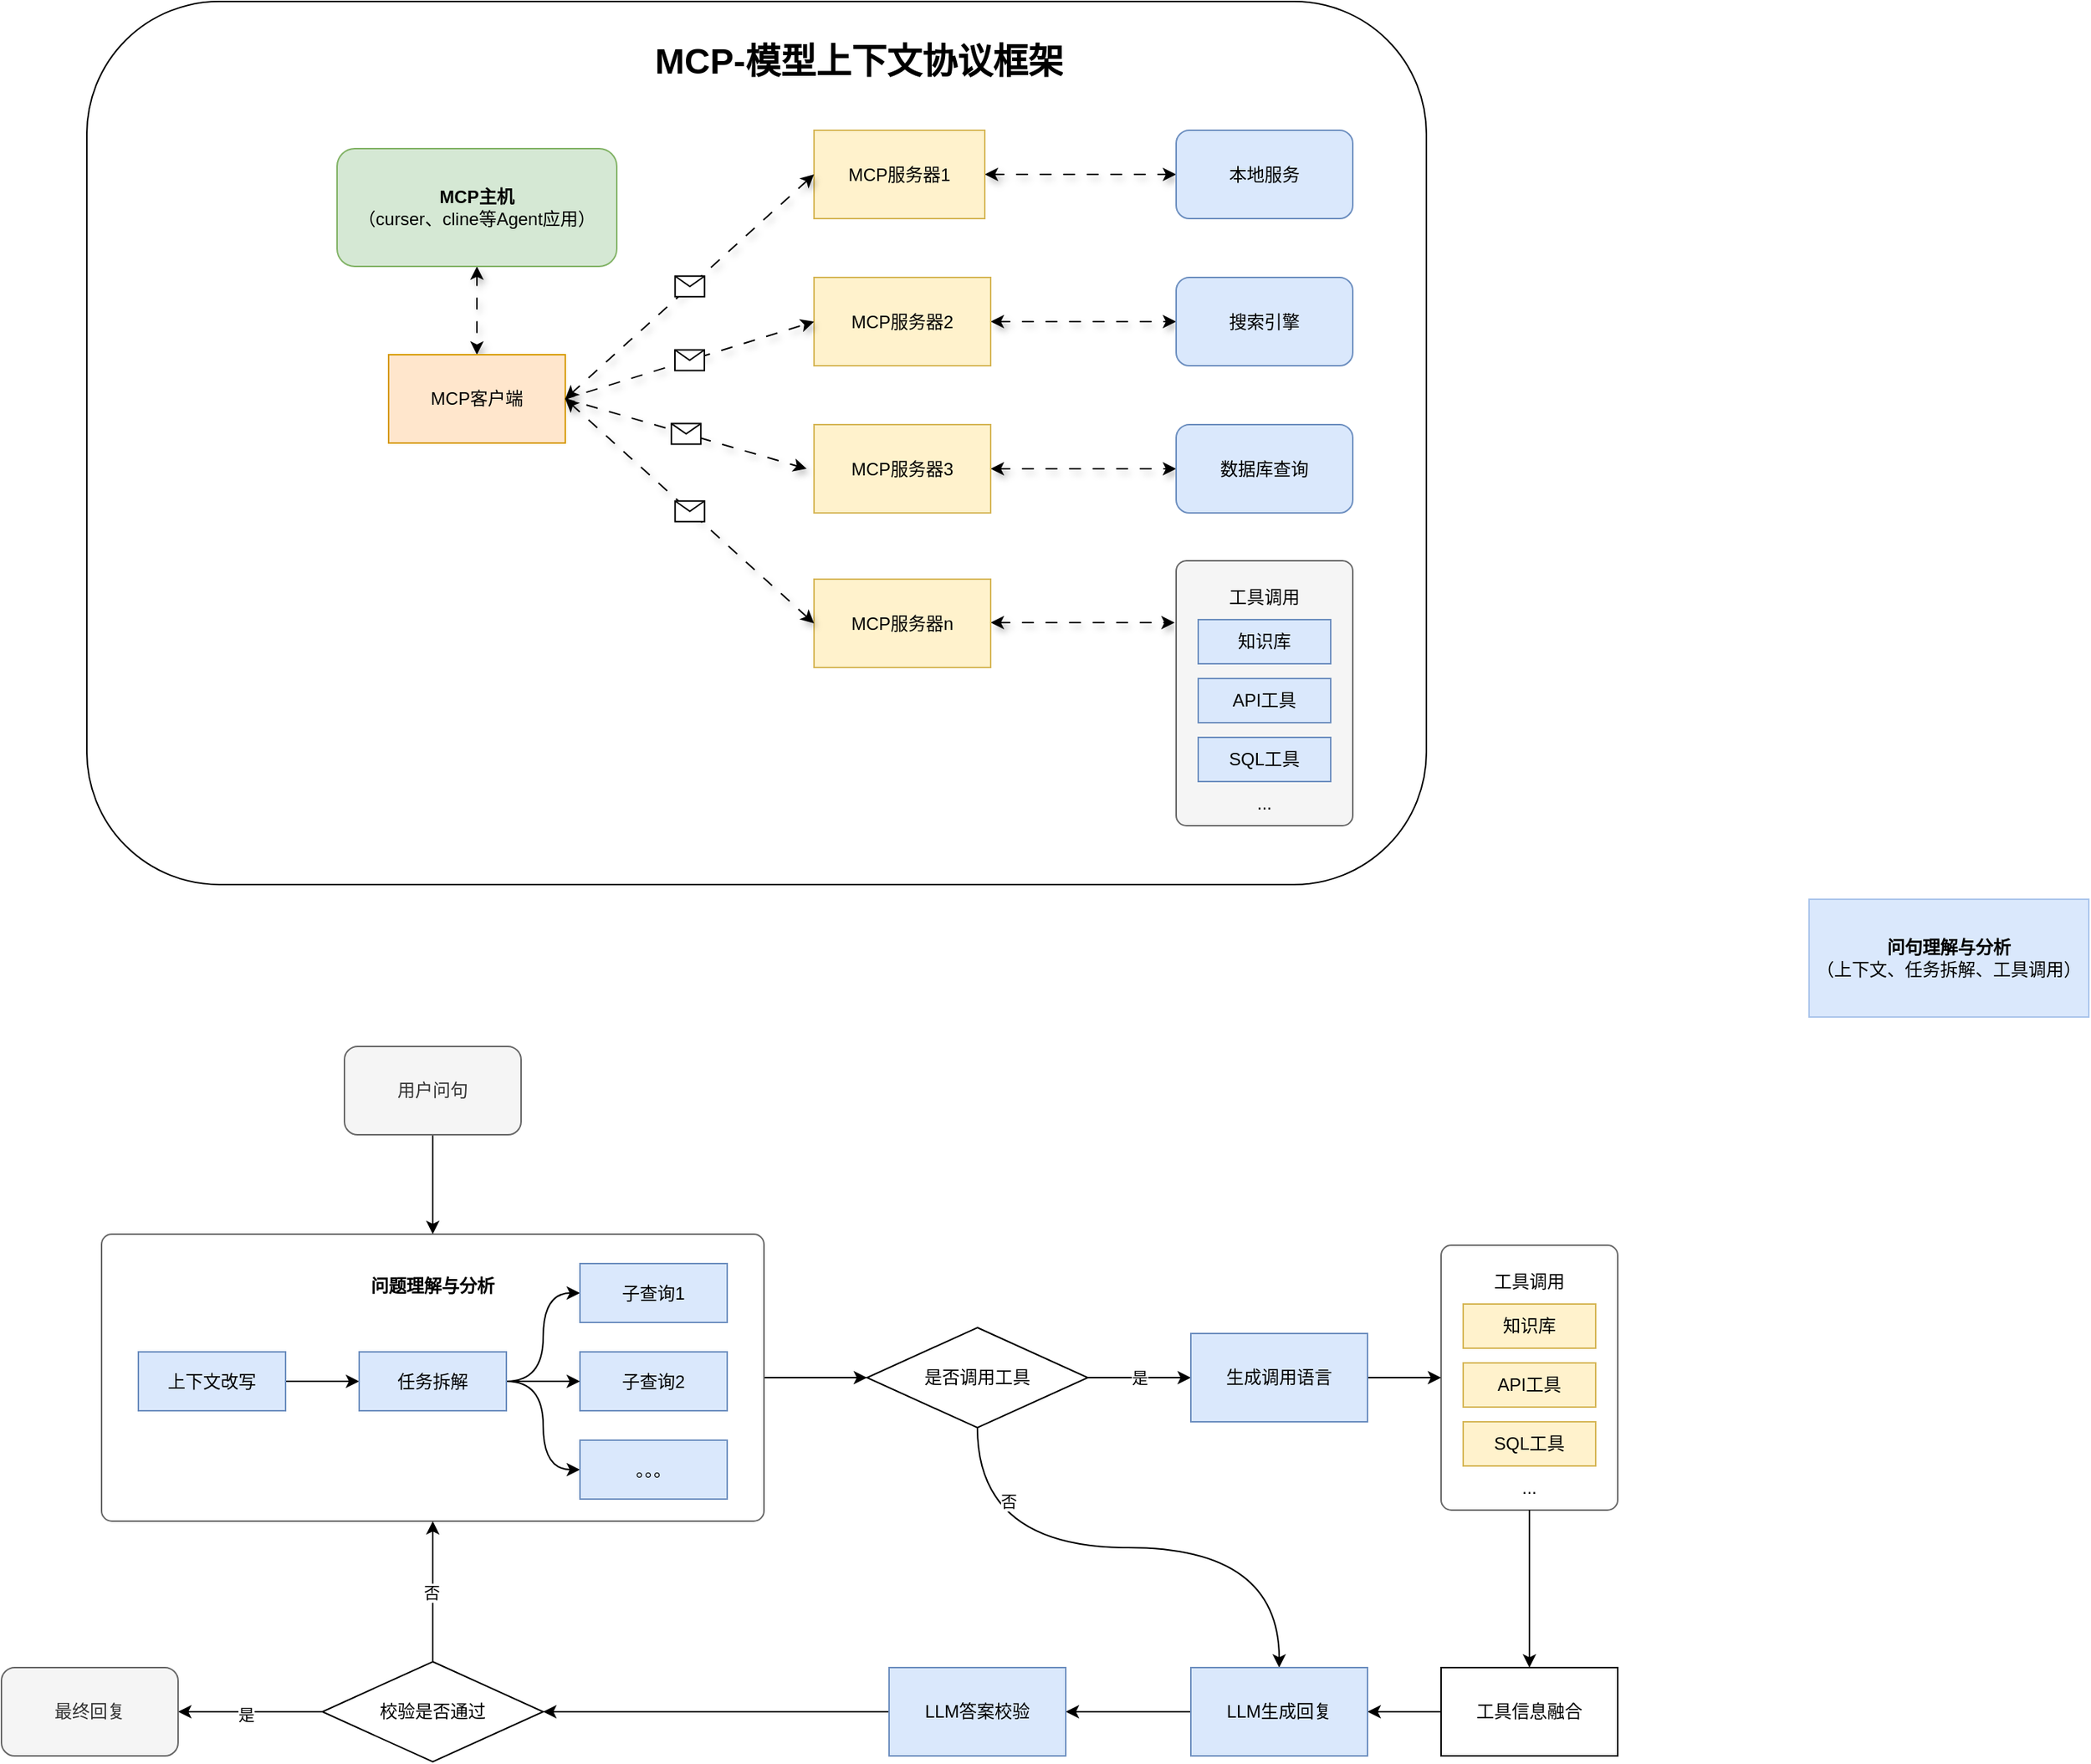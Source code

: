 <mxfile version="26.2.14">
  <diagram id="C5RBs43oDa-KdzZeNtuy" name="Page-1">
    <mxGraphModel dx="2076" dy="763" grid="0" gridSize="10" guides="1" tooltips="1" connect="1" arrows="1" fold="1" page="1" pageScale="1" pageWidth="827" pageHeight="1169" math="0" shadow="0">
      <root>
        <mxCell id="WIyWlLk6GJQsqaUBKTNV-0" />
        <mxCell id="WIyWlLk6GJQsqaUBKTNV-1" parent="WIyWlLk6GJQsqaUBKTNV-0" />
        <mxCell id="A1MZCgV8RTVc3YlShR-0-81" style="edgeStyle=orthogonalEdgeStyle;curved=1;rounded=0;orthogonalLoop=1;jettySize=auto;html=1;exitX=1;exitY=0.5;exitDx=0;exitDy=0;entryX=0;entryY=0.5;entryDx=0;entryDy=0;" edge="1" parent="WIyWlLk6GJQsqaUBKTNV-1" source="A1MZCgV8RTVc3YlShR-0-50" target="A1MZCgV8RTVc3YlShR-0-72">
          <mxGeometry relative="1" as="geometry" />
        </mxCell>
        <mxCell id="A1MZCgV8RTVc3YlShR-0-50" value="" style="rounded=1;whiteSpace=wrap;html=1;absoluteArcSize=1;arcSize=14;strokeWidth=1;fillColor=#FFFFFF;fontColor=#333333;strokeColor=#666666;" vertex="1" parent="WIyWlLk6GJQsqaUBKTNV-1">
          <mxGeometry x="-130" y="907.5" width="450" height="195" as="geometry" />
        </mxCell>
        <mxCell id="jBBNYD9r21W8MT57e3XB-48" value="" style="rounded=1;whiteSpace=wrap;html=1;" parent="WIyWlLk6GJQsqaUBKTNV-1" vertex="1">
          <mxGeometry x="-140" y="70" width="910" height="600" as="geometry" />
        </mxCell>
        <mxCell id="jBBNYD9r21W8MT57e3XB-27" value="" style="edgeStyle=orthogonalEdgeStyle;rounded=0;orthogonalLoop=1;jettySize=auto;html=1;flowAnimation=1;startArrow=classic;startFill=1;shadow=1;" parent="WIyWlLk6GJQsqaUBKTNV-1" source="jBBNYD9r21W8MT57e3XB-0" target="jBBNYD9r21W8MT57e3XB-4" edge="1">
          <mxGeometry relative="1" as="geometry" />
        </mxCell>
        <mxCell id="jBBNYD9r21W8MT57e3XB-0" value="&lt;b&gt;MCP主机&lt;/b&gt;&lt;div&gt;（curser、cline等Agent应用）&lt;/div&gt;" style="rounded=1;whiteSpace=wrap;html=1;fillColor=#d5e8d4;strokeColor=#82b366;" parent="WIyWlLk6GJQsqaUBKTNV-1" vertex="1">
          <mxGeometry x="30" y="170" width="190" height="80" as="geometry" />
        </mxCell>
        <mxCell id="jBBNYD9r21W8MT57e3XB-4" value="MCP客户端" style="rounded=0;whiteSpace=wrap;html=1;fillColor=#ffe6cc;strokeColor=#d79b00;" parent="WIyWlLk6GJQsqaUBKTNV-1" vertex="1">
          <mxGeometry x="65" y="310" width="120" height="60" as="geometry" />
        </mxCell>
        <mxCell id="jBBNYD9r21W8MT57e3XB-40" value="" style="edgeStyle=orthogonalEdgeStyle;rounded=0;orthogonalLoop=1;jettySize=auto;html=1;entryX=0;entryY=0.5;entryDx=0;entryDy=0;startArrow=classic;startFill=1;flowAnimation=1;shadow=1;" parent="WIyWlLk6GJQsqaUBKTNV-1" source="jBBNYD9r21W8MT57e3XB-5" target="jBBNYD9r21W8MT57e3XB-9" edge="1">
          <mxGeometry relative="1" as="geometry">
            <mxPoint x="568.0" y="187.5" as="targetPoint" />
          </mxGeometry>
        </mxCell>
        <mxCell id="jBBNYD9r21W8MT57e3XB-5" value="MCP服务器1" style="rounded=0;whiteSpace=wrap;html=1;fillColor=#fff2cc;strokeColor=#d6b656;" parent="WIyWlLk6GJQsqaUBKTNV-1" vertex="1">
          <mxGeometry x="354" y="157.5" width="116" height="60" as="geometry" />
        </mxCell>
        <mxCell id="jBBNYD9r21W8MT57e3XB-44" value="" style="edgeStyle=orthogonalEdgeStyle;rounded=0;orthogonalLoop=1;jettySize=auto;html=1;entryX=0;entryY=0.5;entryDx=0;entryDy=0;startArrow=classic;startFill=1;flowAnimation=1;shadow=1;" parent="WIyWlLk6GJQsqaUBKTNV-1" source="jBBNYD9r21W8MT57e3XB-6" target="jBBNYD9r21W8MT57e3XB-10" edge="1">
          <mxGeometry relative="1" as="geometry">
            <mxPoint x="574" y="287.5" as="targetPoint" />
          </mxGeometry>
        </mxCell>
        <mxCell id="jBBNYD9r21W8MT57e3XB-6" value="MCP服务器2" style="rounded=0;whiteSpace=wrap;html=1;fillColor=#fff2cc;strokeColor=#d6b656;" parent="WIyWlLk6GJQsqaUBKTNV-1" vertex="1">
          <mxGeometry x="354" y="257.5" width="120" height="60" as="geometry" />
        </mxCell>
        <mxCell id="jBBNYD9r21W8MT57e3XB-46" value="" style="edgeStyle=orthogonalEdgeStyle;rounded=0;orthogonalLoop=1;jettySize=auto;html=1;entryX=0;entryY=0.5;entryDx=0;entryDy=0;startArrow=classic;startFill=1;flowAnimation=1;shadow=1;" parent="WIyWlLk6GJQsqaUBKTNV-1" source="jBBNYD9r21W8MT57e3XB-7" target="jBBNYD9r21W8MT57e3XB-11" edge="1">
          <mxGeometry relative="1" as="geometry">
            <mxPoint x="574" y="387.5" as="targetPoint" />
          </mxGeometry>
        </mxCell>
        <mxCell id="jBBNYD9r21W8MT57e3XB-7" value="MCP服务器3" style="rounded=0;whiteSpace=wrap;html=1;fillColor=#fff2cc;strokeColor=#d6b656;" parent="WIyWlLk6GJQsqaUBKTNV-1" vertex="1">
          <mxGeometry x="354" y="357.5" width="120" height="60" as="geometry" />
        </mxCell>
        <mxCell id="jBBNYD9r21W8MT57e3XB-42" value="" style="edgeStyle=orthogonalEdgeStyle;rounded=0;orthogonalLoop=1;jettySize=auto;html=1;startArrow=classic;startFill=1;flowAnimation=1;shadow=1;" parent="WIyWlLk6GJQsqaUBKTNV-1" source="jBBNYD9r21W8MT57e3XB-8" edge="1">
          <mxGeometry relative="1" as="geometry">
            <mxPoint x="599" y="492" as="targetPoint" />
          </mxGeometry>
        </mxCell>
        <mxCell id="jBBNYD9r21W8MT57e3XB-8" value="MCP服务器n" style="rounded=0;whiteSpace=wrap;html=1;fillColor=#fff2cc;strokeColor=#d6b656;" parent="WIyWlLk6GJQsqaUBKTNV-1" vertex="1">
          <mxGeometry x="354" y="462.5" width="120" height="60" as="geometry" />
        </mxCell>
        <mxCell id="jBBNYD9r21W8MT57e3XB-9" value="本地服务" style="rounded=1;whiteSpace=wrap;html=1;fillColor=#dae8fc;strokeColor=#6c8ebf;" parent="WIyWlLk6GJQsqaUBKTNV-1" vertex="1">
          <mxGeometry x="600" y="157.5" width="120" height="60" as="geometry" />
        </mxCell>
        <mxCell id="jBBNYD9r21W8MT57e3XB-10" value="搜索引擎" style="rounded=1;whiteSpace=wrap;html=1;fillColor=#dae8fc;strokeColor=#6c8ebf;" parent="WIyWlLk6GJQsqaUBKTNV-1" vertex="1">
          <mxGeometry x="600" y="257.5" width="120" height="60" as="geometry" />
        </mxCell>
        <mxCell id="jBBNYD9r21W8MT57e3XB-11" value="数据库查询" style="rounded=1;whiteSpace=wrap;html=1;fillColor=#dae8fc;strokeColor=#6c8ebf;" parent="WIyWlLk6GJQsqaUBKTNV-1" vertex="1">
          <mxGeometry x="600" y="357.5" width="120" height="60" as="geometry" />
        </mxCell>
        <mxCell id="jBBNYD9r21W8MT57e3XB-15" value="" style="rounded=1;whiteSpace=wrap;html=1;absoluteArcSize=1;arcSize=14;strokeWidth=1;fillColor=#f5f5f5;fontColor=#333333;strokeColor=#666666;" parent="WIyWlLk6GJQsqaUBKTNV-1" vertex="1">
          <mxGeometry x="600" y="450" width="120" height="180" as="geometry" />
        </mxCell>
        <mxCell id="jBBNYD9r21W8MT57e3XB-13" value="知识库" style="rounded=0;whiteSpace=wrap;html=1;fillColor=#dae8fc;strokeColor=#6c8ebf;" parent="WIyWlLk6GJQsqaUBKTNV-1" vertex="1">
          <mxGeometry x="615" y="490" width="90" height="30" as="geometry" />
        </mxCell>
        <mxCell id="jBBNYD9r21W8MT57e3XB-14" value="API工具" style="rounded=0;whiteSpace=wrap;html=1;fillColor=#dae8fc;strokeColor=#6c8ebf;" parent="WIyWlLk6GJQsqaUBKTNV-1" vertex="1">
          <mxGeometry x="615" y="530" width="90" height="30" as="geometry" />
        </mxCell>
        <mxCell id="jBBNYD9r21W8MT57e3XB-16" value="工具调用" style="text;html=1;align=center;verticalAlign=middle;whiteSpace=wrap;rounded=0;" parent="WIyWlLk6GJQsqaUBKTNV-1" vertex="1">
          <mxGeometry x="620" y="460" width="80" height="30" as="geometry" />
        </mxCell>
        <mxCell id="jBBNYD9r21W8MT57e3XB-17" value="SQL工具" style="rounded=0;whiteSpace=wrap;html=1;fillColor=#dae8fc;strokeColor=#6c8ebf;" parent="WIyWlLk6GJQsqaUBKTNV-1" vertex="1">
          <mxGeometry x="615" y="570" width="90" height="30" as="geometry" />
        </mxCell>
        <mxCell id="jBBNYD9r21W8MT57e3XB-18" value="..." style="text;html=1;align=center;verticalAlign=middle;whiteSpace=wrap;rounded=0;" parent="WIyWlLk6GJQsqaUBKTNV-1" vertex="1">
          <mxGeometry x="620" y="600" width="80" height="30" as="geometry" />
        </mxCell>
        <mxCell id="jBBNYD9r21W8MT57e3XB-28" value="" style="endArrow=classic;html=1;rounded=0;entryX=0;entryY=0.5;entryDx=0;entryDy=0;exitX=1;exitY=0.5;exitDx=0;exitDy=0;flowAnimation=1;startArrow=classic;startFill=1;shadow=1;" parent="WIyWlLk6GJQsqaUBKTNV-1" source="jBBNYD9r21W8MT57e3XB-4" target="jBBNYD9r21W8MT57e3XB-5" edge="1">
          <mxGeometry relative="1" as="geometry">
            <mxPoint x="440" y="370" as="sourcePoint" />
            <mxPoint x="540" y="370" as="targetPoint" />
            <Array as="points" />
          </mxGeometry>
        </mxCell>
        <mxCell id="jBBNYD9r21W8MT57e3XB-29" value="" style="shape=message;html=1;outlineConnect=0;" parent="jBBNYD9r21W8MT57e3XB-28" vertex="1">
          <mxGeometry width="20" height="14" relative="1" as="geometry">
            <mxPoint x="-10" y="-7" as="offset" />
          </mxGeometry>
        </mxCell>
        <mxCell id="jBBNYD9r21W8MT57e3XB-30" value="" style="endArrow=classic;html=1;rounded=0;exitX=1;exitY=0.5;exitDx=0;exitDy=0;entryX=0;entryY=0.5;entryDx=0;entryDy=0;startArrow=none;startFill=0;flowAnimation=1;shadow=1;" parent="WIyWlLk6GJQsqaUBKTNV-1" source="jBBNYD9r21W8MT57e3XB-4" target="jBBNYD9r21W8MT57e3XB-6" edge="1">
          <mxGeometry relative="1" as="geometry">
            <mxPoint x="440" y="370" as="sourcePoint" />
            <mxPoint x="540" y="370" as="targetPoint" />
          </mxGeometry>
        </mxCell>
        <mxCell id="jBBNYD9r21W8MT57e3XB-31" value="" style="shape=message;html=1;outlineConnect=0;" parent="jBBNYD9r21W8MT57e3XB-30" vertex="1">
          <mxGeometry width="20" height="14" relative="1" as="geometry">
            <mxPoint x="-10" y="-7" as="offset" />
          </mxGeometry>
        </mxCell>
        <mxCell id="jBBNYD9r21W8MT57e3XB-32" value="" style="endArrow=classic;html=1;rounded=0;entryX=0;entryY=0.5;entryDx=0;entryDy=0;startArrow=none;startFill=0;flowAnimation=1;shadow=1;" parent="WIyWlLk6GJQsqaUBKTNV-1" edge="1">
          <mxGeometry relative="1" as="geometry">
            <mxPoint x="185" y="340" as="sourcePoint" />
            <mxPoint x="349.0" y="387.5" as="targetPoint" />
          </mxGeometry>
        </mxCell>
        <mxCell id="jBBNYD9r21W8MT57e3XB-33" value="" style="shape=message;html=1;outlineConnect=0;" parent="jBBNYD9r21W8MT57e3XB-32" vertex="1">
          <mxGeometry width="20" height="14" relative="1" as="geometry">
            <mxPoint x="-10" y="-7" as="offset" />
          </mxGeometry>
        </mxCell>
        <mxCell id="jBBNYD9r21W8MT57e3XB-37" value="" style="endArrow=classic;html=1;rounded=0;entryX=0;entryY=0.5;entryDx=0;entryDy=0;startArrow=classic;startFill=1;flowAnimation=1;exitX=1;exitY=0.5;exitDx=0;exitDy=0;shadow=1;" parent="WIyWlLk6GJQsqaUBKTNV-1" source="jBBNYD9r21W8MT57e3XB-4" target="jBBNYD9r21W8MT57e3XB-8" edge="1">
          <mxGeometry relative="1" as="geometry">
            <mxPoint x="195" y="350" as="sourcePoint" />
            <mxPoint x="359.0" y="397.5" as="targetPoint" />
          </mxGeometry>
        </mxCell>
        <mxCell id="jBBNYD9r21W8MT57e3XB-38" value="" style="shape=message;html=1;outlineConnect=0;" parent="jBBNYD9r21W8MT57e3XB-37" vertex="1">
          <mxGeometry width="20" height="14" relative="1" as="geometry">
            <mxPoint x="-10" y="-7" as="offset" />
          </mxGeometry>
        </mxCell>
        <mxCell id="jBBNYD9r21W8MT57e3XB-50" value="&lt;h1 style=&quot;margin-top: 0px;&quot;&gt;MCP-模型上下文协议框架&lt;/h1&gt;" style="text;html=1;whiteSpace=wrap;overflow=hidden;rounded=0;" parent="WIyWlLk6GJQsqaUBKTNV-1" vertex="1">
          <mxGeometry x="244" y="90" width="336" height="50" as="geometry" />
        </mxCell>
        <mxCell id="A1MZCgV8RTVc3YlShR-0-80" style="edgeStyle=orthogonalEdgeStyle;curved=1;rounded=0;orthogonalLoop=1;jettySize=auto;html=1;exitX=0.5;exitY=1;exitDx=0;exitDy=0;entryX=0.5;entryY=0;entryDx=0;entryDy=0;" edge="1" parent="WIyWlLk6GJQsqaUBKTNV-1" source="A1MZCgV8RTVc3YlShR-0-0" target="A1MZCgV8RTVc3YlShR-0-50">
          <mxGeometry relative="1" as="geometry" />
        </mxCell>
        <mxCell id="A1MZCgV8RTVc3YlShR-0-0" value="用户问句" style="rounded=1;whiteSpace=wrap;html=1;fillColor=#f5f5f5;strokeColor=#666666;fontColor=#333333;" vertex="1" parent="WIyWlLk6GJQsqaUBKTNV-1">
          <mxGeometry x="35" y="780" width="120" height="60" as="geometry" />
        </mxCell>
        <mxCell id="A1MZCgV8RTVc3YlShR-0-5" value="&lt;b&gt;问句理解与分析&lt;/b&gt;&lt;br&gt;&lt;div&gt;（上下文、任务拆解、工具调用）&lt;/div&gt;" style="rounded=0;whiteSpace=wrap;html=1;strokeColor=#A9C4EB;fillColor=#DAE8FC;" vertex="1" parent="WIyWlLk6GJQsqaUBKTNV-1">
          <mxGeometry x="1030" y="680" width="190" height="80" as="geometry" />
        </mxCell>
        <mxCell id="A1MZCgV8RTVc3YlShR-0-57" style="edgeStyle=orthogonalEdgeStyle;curved=1;rounded=0;orthogonalLoop=1;jettySize=auto;html=1;exitX=1;exitY=0.5;exitDx=0;exitDy=0;entryX=0;entryY=0.5;entryDx=0;entryDy=0;" edge="1" parent="WIyWlLk6GJQsqaUBKTNV-1" source="A1MZCgV8RTVc3YlShR-0-24" target="A1MZCgV8RTVc3YlShR-0-47">
          <mxGeometry relative="1" as="geometry" />
        </mxCell>
        <mxCell id="A1MZCgV8RTVc3YlShR-0-24" value="上下文改写" style="whiteSpace=wrap;html=1;fillColor=#dae8fc;strokeColor=#6c8ebf;" vertex="1" parent="WIyWlLk6GJQsqaUBKTNV-1">
          <mxGeometry x="-105" y="987.5" width="100" height="40" as="geometry" />
        </mxCell>
        <mxCell id="A1MZCgV8RTVc3YlShR-0-25" value="" style="rounded=1;whiteSpace=wrap;html=1;absoluteArcSize=1;arcSize=14;strokeWidth=1;fillColor=#FFFFFF;fontColor=#333333;strokeColor=#666666;" vertex="1" parent="WIyWlLk6GJQsqaUBKTNV-1">
          <mxGeometry x="780" y="915" width="120" height="180" as="geometry" />
        </mxCell>
        <mxCell id="A1MZCgV8RTVc3YlShR-0-26" value="知识库" style="rounded=0;whiteSpace=wrap;html=1;fillColor=#fff2cc;strokeColor=#d6b656;" vertex="1" parent="WIyWlLk6GJQsqaUBKTNV-1">
          <mxGeometry x="795" y="955" width="90" height="30" as="geometry" />
        </mxCell>
        <mxCell id="A1MZCgV8RTVc3YlShR-0-27" value="API工具" style="rounded=0;whiteSpace=wrap;html=1;fillColor=#fff2cc;strokeColor=#d6b656;" vertex="1" parent="WIyWlLk6GJQsqaUBKTNV-1">
          <mxGeometry x="795" y="995" width="90" height="30" as="geometry" />
        </mxCell>
        <mxCell id="A1MZCgV8RTVc3YlShR-0-28" value="工具调用" style="text;html=1;align=center;verticalAlign=middle;whiteSpace=wrap;rounded=0;" vertex="1" parent="WIyWlLk6GJQsqaUBKTNV-1">
          <mxGeometry x="800" y="925" width="80" height="30" as="geometry" />
        </mxCell>
        <mxCell id="A1MZCgV8RTVc3YlShR-0-29" value="SQL工具" style="rounded=0;whiteSpace=wrap;html=1;fillColor=#fff2cc;strokeColor=#d6b656;" vertex="1" parent="WIyWlLk6GJQsqaUBKTNV-1">
          <mxGeometry x="795" y="1035" width="90" height="30" as="geometry" />
        </mxCell>
        <mxCell id="A1MZCgV8RTVc3YlShR-0-84" style="edgeStyle=orthogonalEdgeStyle;curved=1;rounded=0;orthogonalLoop=1;jettySize=auto;html=1;exitX=0.5;exitY=1;exitDx=0;exitDy=0;entryX=0.5;entryY=0;entryDx=0;entryDy=0;" edge="1" parent="WIyWlLk6GJQsqaUBKTNV-1" source="A1MZCgV8RTVc3YlShR-0-30" target="A1MZCgV8RTVc3YlShR-0-74">
          <mxGeometry relative="1" as="geometry" />
        </mxCell>
        <mxCell id="A1MZCgV8RTVc3YlShR-0-30" value="..." style="text;html=1;align=center;verticalAlign=middle;whiteSpace=wrap;rounded=0;" vertex="1" parent="WIyWlLk6GJQsqaUBKTNV-1">
          <mxGeometry x="800" y="1065" width="80" height="30" as="geometry" />
        </mxCell>
        <mxCell id="A1MZCgV8RTVc3YlShR-0-32" value="子查询2" style="whiteSpace=wrap;html=1;fillColor=#dae8fc;strokeColor=#6c8ebf;" vertex="1" parent="WIyWlLk6GJQsqaUBKTNV-1">
          <mxGeometry x="195" y="987.5" width="100" height="40" as="geometry" />
        </mxCell>
        <mxCell id="A1MZCgV8RTVc3YlShR-0-54" style="edgeStyle=orthogonalEdgeStyle;curved=1;rounded=0;orthogonalLoop=1;jettySize=auto;html=1;exitX=1;exitY=0.5;exitDx=0;exitDy=0;entryX=0;entryY=0.5;entryDx=0;entryDy=0;" edge="1" parent="WIyWlLk6GJQsqaUBKTNV-1" source="A1MZCgV8RTVc3YlShR-0-47" target="A1MZCgV8RTVc3YlShR-0-48">
          <mxGeometry relative="1" as="geometry" />
        </mxCell>
        <mxCell id="A1MZCgV8RTVc3YlShR-0-55" style="edgeStyle=orthogonalEdgeStyle;curved=1;rounded=0;orthogonalLoop=1;jettySize=auto;html=1;exitX=1;exitY=0.5;exitDx=0;exitDy=0;entryX=0;entryY=0.5;entryDx=0;entryDy=0;" edge="1" parent="WIyWlLk6GJQsqaUBKTNV-1" source="A1MZCgV8RTVc3YlShR-0-47" target="A1MZCgV8RTVc3YlShR-0-32">
          <mxGeometry relative="1" as="geometry" />
        </mxCell>
        <mxCell id="A1MZCgV8RTVc3YlShR-0-56" style="edgeStyle=orthogonalEdgeStyle;curved=1;rounded=0;orthogonalLoop=1;jettySize=auto;html=1;exitX=1;exitY=0.5;exitDx=0;exitDy=0;entryX=0;entryY=0.5;entryDx=0;entryDy=0;" edge="1" parent="WIyWlLk6GJQsqaUBKTNV-1" source="A1MZCgV8RTVc3YlShR-0-47" target="A1MZCgV8RTVc3YlShR-0-49">
          <mxGeometry relative="1" as="geometry" />
        </mxCell>
        <mxCell id="A1MZCgV8RTVc3YlShR-0-47" value="任务拆解" style="whiteSpace=wrap;html=1;fillColor=#dae8fc;strokeColor=#6c8ebf;" vertex="1" parent="WIyWlLk6GJQsqaUBKTNV-1">
          <mxGeometry x="45" y="987.5" width="100" height="40" as="geometry" />
        </mxCell>
        <mxCell id="A1MZCgV8RTVc3YlShR-0-48" value="子查询1" style="whiteSpace=wrap;html=1;fillColor=#dae8fc;strokeColor=#6c8ebf;" vertex="1" parent="WIyWlLk6GJQsqaUBKTNV-1">
          <mxGeometry x="195" y="927.5" width="100" height="40" as="geometry" />
        </mxCell>
        <mxCell id="A1MZCgV8RTVc3YlShR-0-49" value="。。。" style="whiteSpace=wrap;html=1;fillColor=#dae8fc;strokeColor=#6c8ebf;" vertex="1" parent="WIyWlLk6GJQsqaUBKTNV-1">
          <mxGeometry x="195" y="1047.5" width="100" height="40" as="geometry" />
        </mxCell>
        <mxCell id="A1MZCgV8RTVc3YlShR-0-52" value="问题理解与分析" style="text;html=1;align=center;verticalAlign=middle;whiteSpace=wrap;rounded=0;fontStyle=1" vertex="1" parent="WIyWlLk6GJQsqaUBKTNV-1">
          <mxGeometry x="45" y="927.5" width="100" height="30" as="geometry" />
        </mxCell>
        <mxCell id="A1MZCgV8RTVc3YlShR-0-82" value="是" style="edgeStyle=orthogonalEdgeStyle;curved=1;rounded=0;orthogonalLoop=1;jettySize=auto;html=1;exitX=1;exitY=0.5;exitDx=0;exitDy=0;entryX=0;entryY=0.5;entryDx=0;entryDy=0;" edge="1" parent="WIyWlLk6GJQsqaUBKTNV-1" source="A1MZCgV8RTVc3YlShR-0-72" target="A1MZCgV8RTVc3YlShR-0-73">
          <mxGeometry relative="1" as="geometry" />
        </mxCell>
        <mxCell id="A1MZCgV8RTVc3YlShR-0-91" style="edgeStyle=orthogonalEdgeStyle;curved=1;rounded=0;orthogonalLoop=1;jettySize=auto;html=1;exitX=0.5;exitY=1;exitDx=0;exitDy=0;" edge="1" parent="WIyWlLk6GJQsqaUBKTNV-1" source="A1MZCgV8RTVc3YlShR-0-72" target="A1MZCgV8RTVc3YlShR-0-75">
          <mxGeometry relative="1" as="geometry" />
        </mxCell>
        <mxCell id="A1MZCgV8RTVc3YlShR-0-92" value="否" style="edgeLabel;html=1;align=center;verticalAlign=middle;resizable=0;points=[];" vertex="1" connectable="0" parent="A1MZCgV8RTVc3YlShR-0-91">
          <mxGeometry x="-0.73" y="21" relative="1" as="geometry">
            <mxPoint as="offset" />
          </mxGeometry>
        </mxCell>
        <mxCell id="A1MZCgV8RTVc3YlShR-0-72" value="是否调用工具" style="rhombus;whiteSpace=wrap;html=1;" vertex="1" parent="WIyWlLk6GJQsqaUBKTNV-1">
          <mxGeometry x="390" y="971" width="150" height="68" as="geometry" />
        </mxCell>
        <mxCell id="A1MZCgV8RTVc3YlShR-0-83" style="edgeStyle=orthogonalEdgeStyle;curved=1;rounded=0;orthogonalLoop=1;jettySize=auto;html=1;exitX=1;exitY=0.5;exitDx=0;exitDy=0;entryX=0;entryY=0.5;entryDx=0;entryDy=0;" edge="1" parent="WIyWlLk6GJQsqaUBKTNV-1" source="A1MZCgV8RTVc3YlShR-0-73" target="A1MZCgV8RTVc3YlShR-0-25">
          <mxGeometry relative="1" as="geometry" />
        </mxCell>
        <mxCell id="A1MZCgV8RTVc3YlShR-0-73" value="生成调用语言" style="rounded=0;whiteSpace=wrap;html=1;fillColor=#dae8fc;strokeColor=#6c8ebf;" vertex="1" parent="WIyWlLk6GJQsqaUBKTNV-1">
          <mxGeometry x="610" y="975" width="120" height="60" as="geometry" />
        </mxCell>
        <mxCell id="A1MZCgV8RTVc3YlShR-0-85" style="edgeStyle=orthogonalEdgeStyle;curved=1;rounded=0;orthogonalLoop=1;jettySize=auto;html=1;exitX=0;exitY=0.5;exitDx=0;exitDy=0;entryX=1;entryY=0.5;entryDx=0;entryDy=0;" edge="1" parent="WIyWlLk6GJQsqaUBKTNV-1" source="A1MZCgV8RTVc3YlShR-0-74" target="A1MZCgV8RTVc3YlShR-0-75">
          <mxGeometry relative="1" as="geometry" />
        </mxCell>
        <mxCell id="A1MZCgV8RTVc3YlShR-0-74" value="工具信息融合" style="rounded=0;whiteSpace=wrap;html=1;" vertex="1" parent="WIyWlLk6GJQsqaUBKTNV-1">
          <mxGeometry x="780" y="1202" width="120" height="60" as="geometry" />
        </mxCell>
        <mxCell id="A1MZCgV8RTVc3YlShR-0-86" style="edgeStyle=orthogonalEdgeStyle;curved=1;rounded=0;orthogonalLoop=1;jettySize=auto;html=1;exitX=0;exitY=0.5;exitDx=0;exitDy=0;entryX=1;entryY=0.5;entryDx=0;entryDy=0;" edge="1" parent="WIyWlLk6GJQsqaUBKTNV-1" source="A1MZCgV8RTVc3YlShR-0-75" target="A1MZCgV8RTVc3YlShR-0-77">
          <mxGeometry relative="1" as="geometry" />
        </mxCell>
        <mxCell id="A1MZCgV8RTVc3YlShR-0-75" value="LLM生成回复" style="rounded=0;whiteSpace=wrap;html=1;fillColor=#dae8fc;strokeColor=#6c8ebf;" vertex="1" parent="WIyWlLk6GJQsqaUBKTNV-1">
          <mxGeometry x="610" y="1202" width="120" height="60" as="geometry" />
        </mxCell>
        <mxCell id="A1MZCgV8RTVc3YlShR-0-87" style="edgeStyle=orthogonalEdgeStyle;curved=1;rounded=0;orthogonalLoop=1;jettySize=auto;html=1;exitX=0;exitY=0.5;exitDx=0;exitDy=0;entryX=1;entryY=0.5;entryDx=0;entryDy=0;" edge="1" parent="WIyWlLk6GJQsqaUBKTNV-1" source="A1MZCgV8RTVc3YlShR-0-77" target="A1MZCgV8RTVc3YlShR-0-78">
          <mxGeometry relative="1" as="geometry" />
        </mxCell>
        <mxCell id="A1MZCgV8RTVc3YlShR-0-77" value="LLM答案校验" style="rounded=0;whiteSpace=wrap;html=1;fillColor=#dae8fc;strokeColor=#6c8ebf;" vertex="1" parent="WIyWlLk6GJQsqaUBKTNV-1">
          <mxGeometry x="405" y="1202" width="120" height="60" as="geometry" />
        </mxCell>
        <mxCell id="A1MZCgV8RTVc3YlShR-0-88" style="edgeStyle=orthogonalEdgeStyle;curved=1;rounded=0;orthogonalLoop=1;jettySize=auto;html=1;exitX=0;exitY=0.5;exitDx=0;exitDy=0;entryX=1;entryY=0.5;entryDx=0;entryDy=0;" edge="1" parent="WIyWlLk6GJQsqaUBKTNV-1" source="A1MZCgV8RTVc3YlShR-0-78" target="A1MZCgV8RTVc3YlShR-0-79">
          <mxGeometry relative="1" as="geometry" />
        </mxCell>
        <mxCell id="A1MZCgV8RTVc3YlShR-0-96" value="是" style="edgeLabel;html=1;align=center;verticalAlign=middle;resizable=0;points=[];" vertex="1" connectable="0" parent="A1MZCgV8RTVc3YlShR-0-88">
          <mxGeometry x="0.066" y="2" relative="1" as="geometry">
            <mxPoint as="offset" />
          </mxGeometry>
        </mxCell>
        <mxCell id="A1MZCgV8RTVc3YlShR-0-90" style="edgeStyle=orthogonalEdgeStyle;curved=1;rounded=0;orthogonalLoop=1;jettySize=auto;html=1;exitX=0.5;exitY=0;exitDx=0;exitDy=0;entryX=0.5;entryY=1;entryDx=0;entryDy=0;" edge="1" parent="WIyWlLk6GJQsqaUBKTNV-1" source="A1MZCgV8RTVc3YlShR-0-78" target="A1MZCgV8RTVc3YlShR-0-50">
          <mxGeometry relative="1" as="geometry" />
        </mxCell>
        <mxCell id="A1MZCgV8RTVc3YlShR-0-95" value="否" style="edgeLabel;html=1;align=center;verticalAlign=middle;resizable=0;points=[];" vertex="1" connectable="0" parent="A1MZCgV8RTVc3YlShR-0-90">
          <mxGeometry x="-0.021" y="1" relative="1" as="geometry">
            <mxPoint y="-1" as="offset" />
          </mxGeometry>
        </mxCell>
        <mxCell id="A1MZCgV8RTVc3YlShR-0-78" value="校验是否通过" style="rhombus;whiteSpace=wrap;html=1;" vertex="1" parent="WIyWlLk6GJQsqaUBKTNV-1">
          <mxGeometry x="20" y="1198" width="150" height="68" as="geometry" />
        </mxCell>
        <mxCell id="A1MZCgV8RTVc3YlShR-0-79" value="最终回复" style="rounded=1;whiteSpace=wrap;html=1;fillColor=#f5f5f5;strokeColor=#666666;fontColor=#333333;" vertex="1" parent="WIyWlLk6GJQsqaUBKTNV-1">
          <mxGeometry x="-198" y="1202" width="120" height="60" as="geometry" />
        </mxCell>
      </root>
    </mxGraphModel>
  </diagram>
</mxfile>
